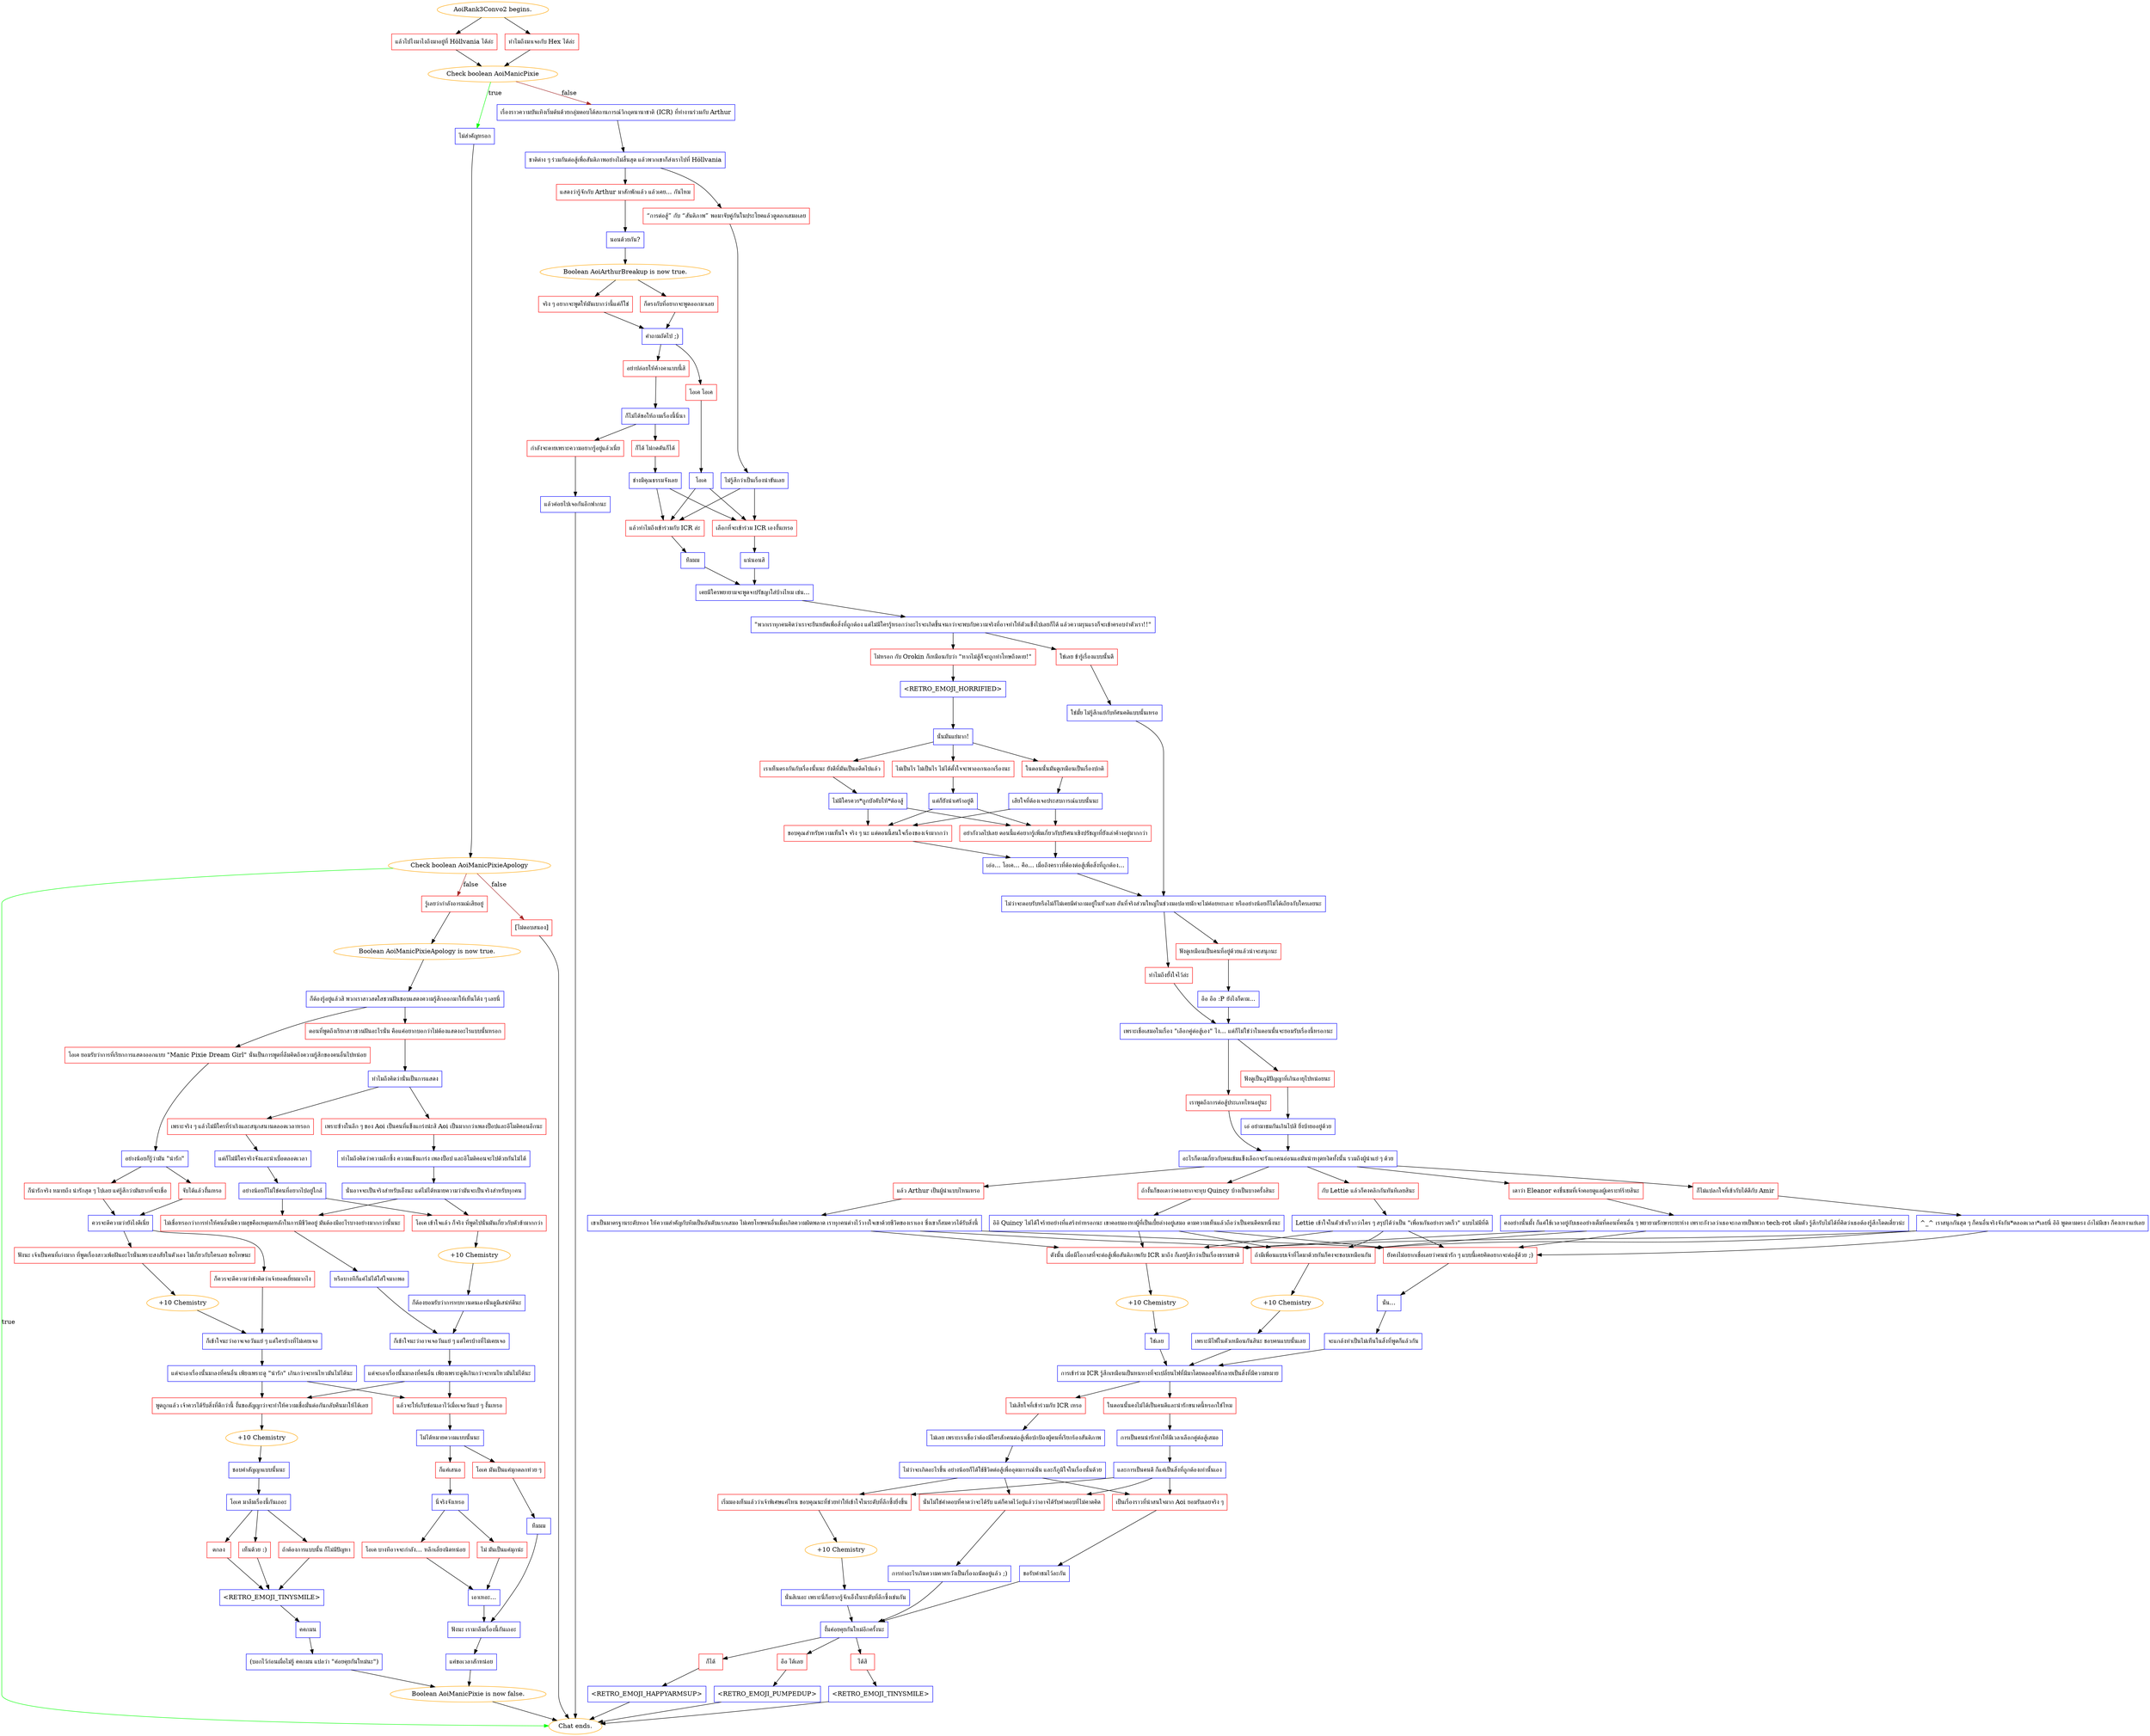 digraph {
	"AoiRank3Convo2 begins." [color=orange];
		"AoiRank3Convo2 begins." -> j3653704102;
		"AoiRank3Convo2 begins." -> j3309327739;
	j3653704102 [label="แล้วไปไงมาไงถึงมาอยู่ที่ Höllvania ได้ล่ะ",shape=box,color=red];
		j3653704102 -> j1553637798;
	j3309327739 [label="ทำไมถึงมาเจอกับ Hex ได้ล่ะ",shape=box,color=red];
		j3309327739 -> j1553637798;
	j1553637798 [label="Check boolean AoiManicPixie",color=orange];
		j1553637798 -> j4135823173 [label=true,color=green];
		j1553637798 -> j2227909320 [label=false,color=brown];
	j4135823173 [label="ไม่สำคัญหรอก",shape=box,color=blue];
		j4135823173 -> j2806985163;
	j2227909320 [label="เรื่องราวความบันเทิงเริ่มต้นด้วยกลุ่มตอบโต้สถานการณ์วิกฤตนานาชาติ (ICR) ที่ทำงานร่วมกับ Arthur",shape=box,color=blue];
		j2227909320 -> j1706152682;
	j2806985163 [label="Check boolean AoiManicPixieApology",color=orange];
		j2806985163 -> "Chat ends." [label=true,color=green];
		j2806985163 -> j500700231 [label=false,color=brown];
		j2806985163 -> j186718899 [label=false,color=brown];
	j1706152682 [label="ชาติต่าง ๆ ร่วมกันต่อสู้เพื่อสันติภาพอย่างไม่สิ้นสุด แล้วพวกเขาก็ส่งเราไปที่ Höllvania",shape=box,color=blue];
		j1706152682 -> j998481984;
		j1706152682 -> j2351425921;
	"Chat ends." [color=orange];
	j500700231 [label="รู้เลยว่ากำลังอารมณ์เสียอยู่",shape=box,color=red];
		j500700231 -> j581311089;
	j186718899 [label="[ไม่ตอบสนอง]",shape=box,color=red];
		j186718899 -> "Chat ends.";
	j998481984 [label="แสดงว่ารู้จักกับ Arthur มาสักพักแล้ว แล้วเคย... กันไหม",shape=box,color=red];
		j998481984 -> j1942893815;
	j2351425921 [label="“การต่อสู้” กับ “สันติภาพ” พอมาจับคู่กันในประโยคแล้วดูตลกเสมอเลย",shape=box,color=red];
		j2351425921 -> j365539198;
	j581311089 [label="Boolean AoiManicPixieApology is now true.",color=orange];
		j581311089 -> j4139999663;
	j1942893815 [label="นอนด้วยกัน?",shape=box,color=blue];
		j1942893815 -> j1782455318;
	j365539198 [label="ไม่รู้สึกว่าเป็นเรื่องน่าขันเลย",shape=box,color=blue];
		j365539198 -> j313266700;
		j365539198 -> j3948443620;
	j4139999663 [label="ก็ต้องรู้อยู่แล้วสิ พวกเราสาวสดใสชวนฝันชอบแสดงความรู้สึกออกมาให้เห็นโต้ง ๆ เลยนี่",shape=box,color=blue];
		j4139999663 -> j2711800837;
		j4139999663 -> j1320564997;
	j1782455318 [label="Boolean AoiArthurBreakup is now true.",color=orange];
		j1782455318 -> j2536104229;
		j1782455318 -> j3238000784;
	j313266700 [label="แล้วทำไมถึงเข้าร่วมกับ ICR ล่ะ",shape=box,color=red];
		j313266700 -> j1316669897;
	j3948443620 [label="เลือกที่จะเข้าร่วม ICR เองงั้นเหรอ",shape=box,color=red];
		j3948443620 -> j1046366796;
	j2711800837 [label="โอเค ยอมรับว่าการที่เรียกการแสดงออกแบบ \"Manic Pixie Dream Girl\" นั่นเป็นการพูดที่ลืมคิดถึงความรู้สึกของคนอื่นไปหน่อย",shape=box,color=red];
		j2711800837 -> j3212472370;
	j1320564997 [label="ตอนที่พูดถึงเรียกสาวชวนฝันอะไรนั่น คือแค่อยากบอกว่าไม่ต้องแสดงอะไรแบบนั้นหรอก",shape=box,color=red];
		j1320564997 -> j2987232408;
	j2536104229 [label="จริง ๆ อยากจะพูดให้มันเบากว่านี้แต่ก็ใช่",shape=box,color=red];
		j2536104229 -> j2693221966;
	j3238000784 [label="ก็ตรงกับที่อยากจะพูดออกมาเลย",shape=box,color=red];
		j3238000784 -> j2693221966;
	j1316669897 [label="หืมมม",shape=box,color=blue];
		j1316669897 -> j2034815278;
	j1046366796 [label="แน่นอนสิ",shape=box,color=blue];
		j1046366796 -> j2034815278;
	j3212472370 [label="อย่างน้อยก็รู้ว่ามัน \"น่ารัก\"",shape=box,color=blue];
		j3212472370 -> j2436785170;
		j3212472370 -> j4267091397;
	j2987232408 [label="ทำไมถึงคิดว่านั่นเป็นการแสดง",shape=box,color=blue];
		j2987232408 -> j4084707429;
		j2987232408 -> j1336560572;
	j2693221966 [label="คำถามถัดไป ;)",shape=box,color=blue];
		j2693221966 -> j1453204508;
		j2693221966 -> j2321184641;
	j2034815278 [label="เคยมีใครพยายามจะพูดจาปรัชญาใส่บ้างไหม เช่น...",shape=box,color=blue];
		j2034815278 -> j1569730336;
	j2436785170 [label="ก็น่ารักจริง หมายถึง น่ารักสุด ๆ ไปเลย แค่รู้สึกว่ามันยากที่จะเชื่อ",shape=box,color=red];
		j2436785170 -> j2551635442;
	j4267091397 [label="จับได้แล้วงั้นเหรอ",shape=box,color=red];
		j4267091397 -> j2551635442;
	j4084707429 [label="เพราะจริง ๆ แล้วไม่มีใครที่ร่าเริงและสนุกสนานตลอดเวลาหรอก",shape=box,color=red];
		j4084707429 -> j3798111838;
	j1336560572 [label="เพราะข้างในลึก ๆ ของ Aoi เป็นคนที่แข็งแกร่งน่ะสิ Aoi เป็นมากกว่าเพลงป็อปและอีโมติคอนอีกนะ",shape=box,color=red];
		j1336560572 -> j971281209;
	j1453204508 [label="อย่าปล่อยให้ค้างคาแบบนี้สิ",shape=box,color=red];
		j1453204508 -> j1752186489;
	j2321184641 [label="โอเค โอเค",shape=box,color=red];
		j2321184641 -> j4248980716;
	j1569730336 [label="\"พวกเราทุกคนคิดว่าเราจะยืนหยัดเพื่อสิ่งที่ถูกต้อง แต่ไม่มีใครรู้หรอกว่าอะไรจะเกิดขึ้นจนกว่าจะพบกับความจริงที่อาจทำให้ตัวแข็งไปเลยก็ได้ แล้วความรุนแรงก็จะเข้าครอบงำตัวเรา!!\"",shape=box,color=blue];
		j1569730336 -> j949830488;
		j1569730336 -> j419985098;
	j2551635442 [label="ควรจะตีความว่ายังไงดีเนี่ย",shape=box,color=blue];
		j2551635442 -> j913355469;
		j2551635442 -> j2279615950;
	j3798111838 [label="แต่ก็ไม่มีใครจริงจังและน่าเบื่อตลอดเวลา",shape=box,color=blue];
		j3798111838 -> j3099152364;
	j971281209 [label="ทำไมถึงคิดว่าความลึกซึ้ง ความแข็งแกร่ง เพลงป็อป และอิโมติคอนจะไปด้วยกันไม่ได้",shape=box,color=blue];
		j971281209 -> j2079437967;
	j1752186489 [label="ก็ไม่ได้ขอให้ถามเรื่องนี้นี่นา",shape=box,color=blue];
		j1752186489 -> j1843317331;
		j1752186489 -> j528193009;
	j4248980716 [label="โอเค",shape=box,color=blue];
		j4248980716 -> j313266700;
		j4248980716 -> j3948443620;
	j949830488 [label="ไม่หรอก กับ Orokin ก็เหมือนกับว่า \"หากไม่สู้ก็จะถูกทำโทษถึงตาย!\"",shape=box,color=red];
		j949830488 -> j2255630592;
	j419985098 [label="ใช่เลย ข้ารู้เรื่องแบบนั้นดี",shape=box,color=red];
		j419985098 -> j3526378345;
	j913355469 [label="ฟังนะ เจ้าเป็นคนที่เก่งมาก ที่พูดเรื่องสาวเพ้อฝันอะไรนั่นเพราะสงสัยในตัวเอง ไม่เกี่ยวกับใครเลย ขอโทษนะ",shape=box,color=red];
		j913355469 -> j2615144446;
	j2279615950 [label="ก็ควรจะตีความว่าข้าคิดว่าเจ้ายอดเยี่ยมมากไง",shape=box,color=red];
		j2279615950 -> j3222111437;
	j3099152364 [label="อย่างน้อยก็ไม่ใช่คนที่อยากไปอยู่ใกล้",shape=box,color=blue];
		j3099152364 -> j113254613;
		j3099152364 -> j916627246;
	j2079437967 [label="นั่นอาจจะเป็นจริงสำหรับเอ็งนะ แต่ไม่ได้หมายความว่ามันจะเป็นจริงสำหรับทุกคน",shape=box,color=blue];
		j2079437967 -> j916627246;
		j2079437967 -> j113254613;
	j1843317331 [label="กำลังจะตายเพราะความอยากรู้อยู่แล้วเนี่ย",shape=box,color=red];
		j1843317331 -> j2504995443;
	j528193009 [label="ก็ได้ ไม่กดดันก็ได้",shape=box,color=red];
		j528193009 -> j2869144727;
	j2255630592 [label="<RETRO_EMOJI_HORRIFIED>",shape=box,color=blue];
		j2255630592 -> j3354788776;
	j3526378345 [label="ใช่มั้ย ไม่รู้สึกแย่กับทัศนคติแบบนั้นเหรอ",shape=box,color=blue];
		j3526378345 -> j2979894194;
	j2615144446 [label="+10 Chemistry",color=orange];
		j2615144446 -> j3222111437;
	j3222111437 [label="ก็เข้าใจนะว่าอาจเจอวันแย่ ๆ แต่ใครบ้างที่ไม่เคยเจอ",shape=box,color=blue];
		j3222111437 -> j311674449;
	j113254613 [label="ไม่เชื่อหรอกว่าการทำให้คนอื่นมีความสุขคือเหตุผลหลักในการมีชีวิตอยู่ มันต้องมีอะไรบางอย่างมากกว่านั้นนะ",shape=box,color=red];
		j113254613 -> j2548682631;
	j916627246 [label="โอเค เข้าใจแล้ว ก็จริง ที่พูดไปนั่นมันเกี่ยวกับตัวข้ามากกว่า",shape=box,color=red];
		j916627246 -> j1228086428;
	j2504995443 [label="แล้วค่อยไปเจอกันอีกฟากนะ",shape=box,color=blue];
		j2504995443 -> "Chat ends.";
	j2869144727 [label="ช่างมีคุณธรรมจังเลย",shape=box,color=blue];
		j2869144727 -> j313266700;
		j2869144727 -> j3948443620;
	j3354788776 [label="นั่นมันแย่มาก!",shape=box,color=blue];
		j3354788776 -> j2826155265;
		j3354788776 -> j1649739360;
		j3354788776 -> j3184918720;
	j2979894194 [label="ไม่ว่าจะตอบรับหรือไม่ก็ไม่เคยมีคำถามอยู่ในหัวเลย อันที่จริงส่วนใหญ่ในช่วงมอปลายมักจะไม่ค่อยทะเลาะ หรืออย่างน้อยก็ไม่โต้เถียงกับใครเลยนะ",shape=box,color=blue];
		j2979894194 -> j2252019039;
		j2979894194 -> j2661434213;
	j311674449 [label="แต่จะเอาเรื่องนั้นมาลงที่คนอื่น เพียงเพราะดู \"น่ารัก\" เกินกว่าจะทนไหวมันไม่ได้นะ",shape=box,color=blue];
		j311674449 -> j3876787326;
		j311674449 -> j1380081644;
	j2548682631 [label="หรือบางทีก็แค่ไม่ได้ใส่ใจมากพอ",shape=box,color=blue];
		j2548682631 -> j3356237376;
	j1228086428 [label="+10 Chemistry",color=orange];
		j1228086428 -> j3955511988;
	j2826155265 [label="เราเห็นตรงกันกับเรื่องนั้นนะ ยังดีที่มันเป็นอดีตไปแล้ว",shape=box,color=red];
		j2826155265 -> j416648383;
	j1649739360 [label="ไม่เป็นไร ไม่เป็นไร ไม่ได้ตั้งใจจะพาออกนอกเรื่องนะ",shape=box,color=red];
		j1649739360 -> j4067304418;
	j3184918720 [label="ในตอนนั้นมันดูเหมือนเป็นเรื่องปกติ",shape=box,color=red];
		j3184918720 -> j3306678583;
	j2252019039 [label="ทำไมถึงยั้งใจไว้ล่ะ",shape=box,color=red];
		j2252019039 -> j158374385;
	j2661434213 [label="ฟังดูเหมือนเป็นคนที่อยู่ด้วยแล้วน่าจะสนุกนะ",shape=box,color=red];
		j2661434213 -> j4025954281;
	j3876787326 [label="พูดถูกแล้ว เจ้าควรได้รับสิ่งที่ดีกว่านี้ งั้นขอสัญญาว่าจะทำให้ความเชื่อมั่นต่อกันกลับคืนมาให้ได้เลย",shape=box,color=red];
		j3876787326 -> j2212897635;
	j1380081644 [label="แล้วจะให้เก็บซ่อนเอาไว้เมื่อเจอวันแย่ ๆ งั้นเหรอ",shape=box,color=red];
		j1380081644 -> j3095147284;
	j3356237376 [label="ก็เข้าใจนะว่าอาจเจอวันแย่ ๆ แต่ใครบ้างที่ไม่เคยเจอ",shape=box,color=blue];
		j3356237376 -> j3526606706;
	j3955511988 [label="ก็ต้องยอมรับว่าการทบทวนตนเองนั่นดูมีเสน่ห์ดีนะ",shape=box,color=blue];
		j3955511988 -> j3356237376;
	j416648383 [label="ไม่มีใครควร*ถูกบังคับให้*ต้องสู้",shape=box,color=blue];
		j416648383 -> j3212881064;
		j416648383 -> j3470076143;
	j4067304418 [label="แต่ก็ยังน่าเศร้าอยู่ดี",shape=box,color=blue];
		j4067304418 -> j3212881064;
		j4067304418 -> j3470076143;
	j3306678583 [label="เสียใจที่ต้องเจอประสบการณ์แบบนั้นนะ",shape=box,color=blue];
		j3306678583 -> j3212881064;
		j3306678583 -> j3470076143;
	j158374385 [label="เพราะเชื่อเสมอในเรื่อง \"เลือกคู่ต่อสู้เอง\" ไง... แต่ก็ไม่ใช่ว่าในตอนนั้นจะยอมรับเรื่องนี้หรอกนะ",shape=box,color=blue];
		j158374385 -> j3762571087;
		j158374385 -> j2651006690;
	j4025954281 [label="อือ อือ :P ยังไงก็ตาม...",shape=box,color=blue];
		j4025954281 -> j158374385;
	j2212897635 [label="+10 Chemistry",color=orange];
		j2212897635 -> j319647031;
	j3095147284 [label="ไม่ได้หมายความแบบนั้นนะ",shape=box,color=blue];
		j3095147284 -> j2876344825;
		j3095147284 -> j2560157822;
	j3526606706 [label="แต่จะเอาเรื่องนั้นมาลงที่คนอื่น เพียงเพราะดูดีเกินกว่าจะทนไหวมันไม่ได้นะ",shape=box,color=blue];
		j3526606706 -> j3876787326;
		j3526606706 -> j1380081644;
	j3212881064 [label="ขอบคุณสำหรับความเห็นใจ จริง ๆ นะ แต่ตอนนี้สนใจเรื่องของเจ้ามากกว่า",shape=box,color=red];
		j3212881064 -> j3810520346;
	j3470076143 [label="อย่ากังวลไปเลย ตอนนี้แค่อยากรู้เพิ่มเกี่ยวกับปริศนาเชิงปรัชญาที่ยังเล่าค้างอยู่มากกว่า",shape=box,color=red];
		j3470076143 -> j3810520346;
	j3762571087 [label="เราพูดถึงการต่อสู้ประเภทไหนอยู่นะ",shape=box,color=red];
		j3762571087 -> j2215001488;
	j2651006690 [label="ฟังดูเป็นภูมิปัญญาที่เกินอายุไปหน่อยนะ",shape=box,color=red];
		j2651006690 -> j1022334014;
	j319647031 [label="ชอบคำสัญญาแบบนั้นนะ",shape=box,color=blue];
		j319647031 -> j3810689421;
	j2876344825 [label="ก็แค่เสนอ",shape=box,color=red];
		j2876344825 -> j3653724422;
	j2560157822 [label="โอเค มันเป็นแค่มุกตลกห่วย ๆ",shape=box,color=red];
		j2560157822 -> j250136862;
	j3810520346 [label="เอ่อ... โอเค... คือ... เมื่อถึงคราวที่ต้องต่อสู้เพื่อสิ่งที่ถูกต้อง...",shape=box,color=blue];
		j3810520346 -> j2979894194;
	j2215001488 [label="อะไรก็ตามเกี่ยวกับคนเข้มแข็งเลือกจะรังแกคนอ่อนแอมันน่าหงุดหงิดทั้งนั้น รวมถึงผู้นำแย่ ๆ ด้วย",shape=box,color=blue];
		j2215001488 -> j823622529;
		j2215001488 -> j1147575743;
		j2215001488 -> j4070702618;
		j2215001488 -> j762634524;
		j2215001488 -> j1107983735;
	j1022334014 [label="เอ๋ อย่ามาชมกันเกินไปสิ ยิ่งบ้ายออยู่ด้วย",shape=box,color=blue];
		j1022334014 -> j2215001488;
	j3810689421 [label="โอเค มาลืมเรื่องนี้กันเถอะ",shape=box,color=blue];
		j3810689421 -> j1281953400;
		j3810689421 -> j2787097002;
		j3810689421 -> j4141663225;
	j3653724422 [label="นี่จริงจังเหรอ",shape=box,color=blue];
		j3653724422 -> j486473018;
		j3653724422 -> j2045292800;
	j250136862 [label="หืมมม",shape=box,color=blue];
		j250136862 -> j3312642909;
	j823622529 [label="แล้ว Arthur เป็นผู้นำแบบไหนเหรอ",shape=box,color=red];
		j823622529 -> j1132626743;
	j1147575743 [label="ถ้างั้นก็ขอเดาว่าคงอยากจะทุบ Quincy บ้างเป็นบางครั้งสินะ",shape=box,color=red];
		j1147575743 -> j1912762938;
	j4070702618 [label="กับ Lettie แล้วก็คงคลิกกันทันทีเลยสินะ",shape=box,color=red];
		j4070702618 -> j341687621;
	j762634524 [label="เดาว่า Eleanor คงชื่นชมที่เจ้าคอยดูแลผู้เคราะห์ร้ายสินะ",shape=box,color=red];
		j762634524 -> j590356705;
	j1107983735 [label="ก็ไม่แปลกใจที่เข้ากับได้ดีกับ Amir",shape=box,color=red];
		j1107983735 -> j2619782436;
	j1281953400 [label="ตกลง",shape=box,color=red];
		j1281953400 -> j168365388;
	j2787097002 [label="เห็นด้วย :)",shape=box,color=red];
		j2787097002 -> j168365388;
	j4141663225 [label="ถ้าต้องการแบบนั้น ก็ไม่มีปัญหา",shape=box,color=red];
		j4141663225 -> j168365388;
	j486473018 [label="โอเค บางทีอาจจะกำลัง… หลีกเลี่ยงนิดหน่อย",shape=box,color=red];
		j486473018 -> j1509229605;
	j2045292800 [label="ไม่ มันเป็นแค่มุกน่ะ",shape=box,color=red];
		j2045292800 -> j1509229605;
	j3312642909 [label="ฟังนะ เรามาลืมเรื่องนี้กันเถอะ",shape=box,color=blue];
		j3312642909 -> j2297762073;
	j1132626743 [label="เขาเป็นมาตรฐานระดับทอง ให้ความสำคัญกับทีมเป็นอันดับแรกเสมอ ไม่เคยโทษคนอื่นเมื่อเกิดความผิดพลาด เราทุกคนต่างไว้วางใจเขาด้วยชีวิตของเราเอง ซึ่งเขาก็สมควรได้รับสิ่งนี้",shape=box,color=blue];
		j1132626743 -> j475301287;
		j1132626743 -> j4027719986;
		j1132626743 -> j3397840175;
	j1912762938 [label="อิอิ Quincy ไม่ได้ใจร้ายอย่างที่แสร้งทำหรอกนะ เขาคอยมองหาผู้ที่เป็นเบื้ยล่างอยู่เสมอ ตามความเห็นแล้วถือว่าเป็นคนดีคนหนึ่งนะ",shape=box,color=blue];
		j1912762938 -> j475301287;
		j1912762938 -> j4027719986;
		j1912762938 -> j3397840175;
	j341687621 [label="Lettie เข้าใจในตัวข้าเร็วกว่าใคร ๆ สรุปได้ว่าเป็น \"เพื่อนกันอย่างรวดเร็ว\" แบบไม่มีที่ติ",shape=box,color=blue];
		j341687621 -> j475301287;
		j341687621 -> j4027719986;
		j341687621 -> j3397840175;
	j590356705 [label="คงอย่างนั้นมั้ง ก็แค่ใช้เวลาอยู่กับเธออย่างเต็มที่ตอนที่คนอื่น ๆ พยายามรักษาระยะห่าง เพราะกังวลว่าเธอจะกลายเป็นพวก tech-rot เต็มตัว รู้สึกรับไม่ได้ที่คิดว่าเธอต้องรู้สึกโดดเดี่ยวน่ะ",shape=box,color=blue];
		j590356705 -> j475301287;
		j590356705 -> j4027719986;
		j590356705 -> j3397840175;
	j2619782436 [label="^_^ เราสนุกกันสุด ๆ ก็คนอื่นจริงจังกัน*ตลอดเวลา*เลยนี่ อิอิ พูดตามตรง ถ้าไม่มีเขา ก็คงเหงาแย่เลย",shape=box,color=blue];
		j2619782436 -> j475301287;
		j2619782436 -> j4027719986;
		j2619782436 -> j3397840175;
	j168365388 [label="<RETRO_EMOJI_TINYSMILE>",shape=box,color=blue];
		j168365388 -> j1249010196;
	j1509229605 [label="เอาเหอะ...",shape=box,color=blue];
		j1509229605 -> j3312642909;
	j2297762073 [label="แค่ขอเวลาสักหน่อย",shape=box,color=blue];
		j2297762073 -> j2477397060;
	j475301287 [label="ดังนั้น เมื่อมีโอกาสที่จะต่อสู้เพื่อสันติภาพกับ ICR มาถึง ก็เลยรู้สึกว่าเป็นเรื่องธรรมชาติ",shape=box,color=red];
		j475301287 -> j253401907;
	j4027719986 [label="ถ้ามีเพื่อนแบบเจ้าที่โตมาด้วยกันก็คงจะชอบเหมือนกัน",shape=box,color=red];
		j4027719986 -> j2995356450;
	j3397840175 [label="ยังคงไม่อยากเชื่อเลยว่าคนน่ารัก ๆ แบบนี้เคยคิดอยากจะต่อสู้ด้วย ;)",shape=box,color=red];
		j3397840175 -> j952777054;
	j1249010196 [label="คคกมน",shape=box,color=blue];
		j1249010196 -> j139605584;
	j2477397060 [label="Boolean AoiManicPixie is now false.",color=orange];
		j2477397060 -> "Chat ends.";
	j253401907 [label="+10 Chemistry",color=orange];
		j253401907 -> j3895249450;
	j2995356450 [label="+10 Chemistry",color=orange];
		j2995356450 -> j1318474921;
	j952777054 [label="นั่น...",shape=box,color=blue];
		j952777054 -> j3032917550;
	j139605584 [label="(บอกไว้ก่อนเผื่อไม่รู้ คคกมน แปลว่า \"ค่อยคุยกันใหม่นะ\")",shape=box,color=blue];
		j139605584 -> j2477397060;
	j3895249450 [label="ใช่เลย",shape=box,color=blue];
		j3895249450 -> j1732480162;
	j1318474921 [label="เพราะมีไฟในตัวเหมือนกันสินะ ชอบคนแบบนั้นเลย",shape=box,color=blue];
		j1318474921 -> j1732480162;
	j3032917550 [label="จะแกล้งทำเป็นไม่เห็นในสิ่งที่พูดก็แล้วกัน",shape=box,color=blue];
		j3032917550 -> j1732480162;
	j1732480162 [label="การเข้าร่วม ICR รู้สึกเหมือนเป็นหนทางที่จะเปลี่ยนไฟที่มีมาโดยตลอดให้กลายเป็นสิ่งที่มีความหมาย",shape=box,color=blue];
		j1732480162 -> j2624672406;
		j1732480162 -> j2838830541;
	j2624672406 [label="ไม่เสียใจที่เข้าร่วมกับ ICR เหรอ",shape=box,color=red];
		j2624672406 -> j1412798417;
	j2838830541 [label="ในตอนนั้นคงไม่ได้เป็นคนดีและน่ารักขนาดนี้หรอกใช่ไหม",shape=box,color=red];
		j2838830541 -> j2850792352;
	j1412798417 [label="ไม่เลย เพราะเราเชื่อว่าต้องมีใครสักคนต่อสู้เพื่อปกป้องผู้คนที่เรียกร้องสันติภาพ",shape=box,color=blue];
		j1412798417 -> j4028686925;
	j2850792352 [label="การเป็นคนน่ารักทำให้มีเวลาเลือกคู่ต่อสู้เสมอ",shape=box,color=blue];
		j2850792352 -> j3131651452;
	j4028686925 [label="ไม่ว่าจะเกิดอะไรขึ้น อย่างน้อยก็ได้ใช้ชีวิตต่อสู้เพื่ออุดมการณ์นั่น และก็ภูมิใจในเรื่องนั้นด้วย",shape=box,color=blue];
		j4028686925 -> j4170024821;
		j4028686925 -> j3295326633;
		j4028686925 -> j3952800199;
	j3131651452 [label="และการเป็นคนดี ก็แค่เป็นสิ่งที่ถูกต้องเท่านั้นเอง",shape=box,color=blue];
		j3131651452 -> j4170024821;
		j3131651452 -> j3295326633;
		j3131651452 -> j3952800199;
	j4170024821 [label="เริ่มมองเห็นแล้วว่าเจ้าพิเศษแค่ไหน ขอบคุณนะที่ช่วยทำให้เข้าใจในระดับที่ลึกซึ้งยิ่งขึ้น",shape=box,color=red];
		j4170024821 -> j193277349;
	j3295326633 [label="นั่นไม่ใช่คำตอบที่คาดว่าจะได้รับ แต่ก็คาดไว้อยู่แล้วว่าอาจได้รับคำตอบที่ไม่คาดคิด",shape=box,color=red];
		j3295326633 -> j2691636058;
	j3952800199 [label="เป็นเรื่องราวที่น่าสนใจมาก Aoi ยอมรับเลยจริง ๆ",shape=box,color=red];
		j3952800199 -> j520873903;
	j193277349 [label="+10 Chemistry",color=orange];
		j193277349 -> j139124214;
	j2691636058 [label="การทำอะไรเกินความคาดหวังเป็นเรื่องถนัดอยู่แล้ว ;)",shape=box,color=blue];
		j2691636058 -> j2618258857;
	j520873903 [label="ขอรับคำชมไว้ละกัน",shape=box,color=blue];
		j520873903 -> j2618258857;
	j139124214 [label="นั่นสิเนอะ เพราะนี่ก็อยากรู้จักเอ็งในระดับที่ลึกซึ้งเช่นกัน",shape=box,color=blue];
		j139124214 -> j2618258857;
	j2618258857 [label="งั้นค่อยคุยกันใหม่อีกครั้งนะ",shape=box,color=blue];
		j2618258857 -> j4246858759;
		j2618258857 -> j165256037;
		j2618258857 -> j991103950;
	j4246858759 [label="ก็ได้",shape=box,color=red];
		j4246858759 -> j2061505340;
	j165256037 [label="อือ ได้เลย",shape=box,color=red];
		j165256037 -> j336425587;
	j991103950 [label="ได้สิ",shape=box,color=red];
		j991103950 -> j3029731251;
	j2061505340 [label="<RETRO_EMOJI_HAPPYARMSUP>",shape=box,color=blue];
		j2061505340 -> "Chat ends.";
	j336425587 [label="<RETRO_EMOJI_PUMPEDUP>",shape=box,color=blue];
		j336425587 -> "Chat ends.";
	j3029731251 [label="<RETRO_EMOJI_TINYSMILE>",shape=box,color=blue];
		j3029731251 -> "Chat ends.";
}